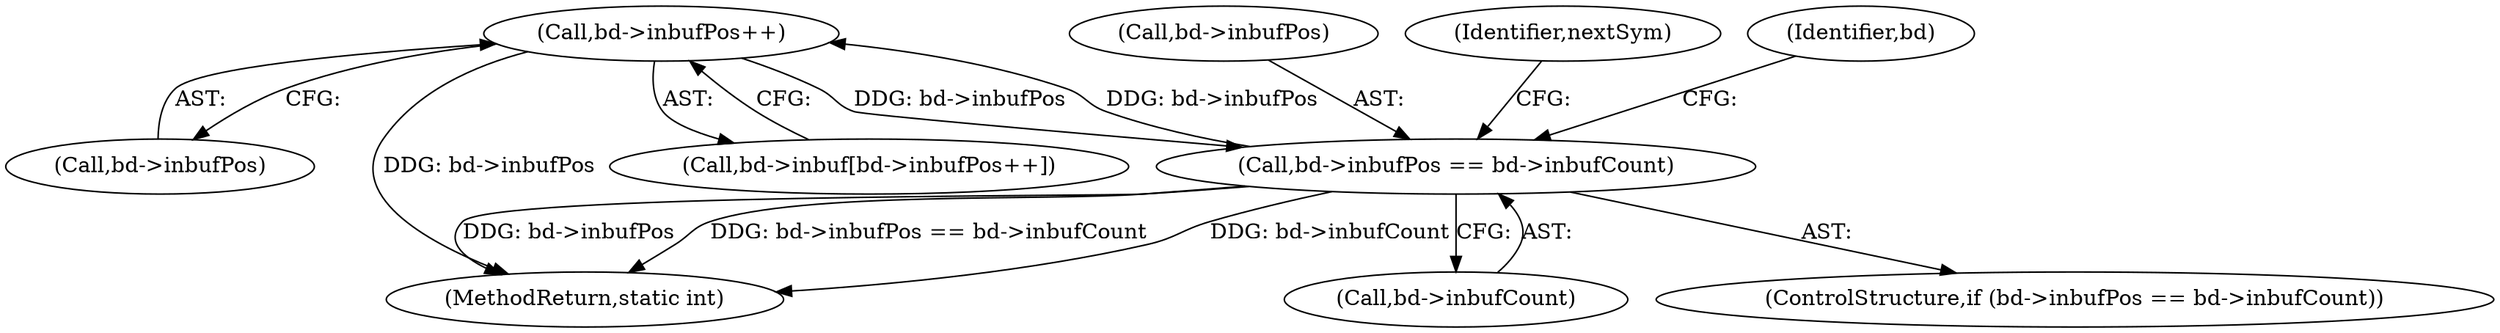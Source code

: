 digraph "0_busybox_0402cb32df015d9372578e3db27db47b33d5c7b0@pointer" {
"1000821" [label="(Call,bd->inbufPos++)"];
"1000791" [label="(Call,bd->inbufPos == bd->inbufCount)"];
"1000821" [label="(Call,bd->inbufPos++)"];
"1000821" [label="(Call,bd->inbufPos++)"];
"1000792" [label="(Call,bd->inbufPos)"];
"1000790" [label="(ControlStructure,if (bd->inbufPos == bd->inbufCount))"];
"1000817" [label="(Call,bd->inbuf[bd->inbufPos++])"];
"1000800" [label="(Identifier,nextSym)"];
"1000822" [label="(Call,bd->inbufPos)"];
"1001173" [label="(MethodReturn,static int)"];
"1000791" [label="(Call,bd->inbufPos == bd->inbufCount)"];
"1000795" [label="(Call,bd->inbufCount)"];
"1000809" [label="(Identifier,bd)"];
"1000821" -> "1000817"  [label="AST: "];
"1000821" -> "1000822"  [label="CFG: "];
"1000822" -> "1000821"  [label="AST: "];
"1000817" -> "1000821"  [label="CFG: "];
"1000821" -> "1001173"  [label="DDG: bd->inbufPos"];
"1000821" -> "1000791"  [label="DDG: bd->inbufPos"];
"1000791" -> "1000821"  [label="DDG: bd->inbufPos"];
"1000791" -> "1000790"  [label="AST: "];
"1000791" -> "1000795"  [label="CFG: "];
"1000792" -> "1000791"  [label="AST: "];
"1000795" -> "1000791"  [label="AST: "];
"1000800" -> "1000791"  [label="CFG: "];
"1000809" -> "1000791"  [label="CFG: "];
"1000791" -> "1001173"  [label="DDG: bd->inbufPos"];
"1000791" -> "1001173"  [label="DDG: bd->inbufPos == bd->inbufCount"];
"1000791" -> "1001173"  [label="DDG: bd->inbufCount"];
}
